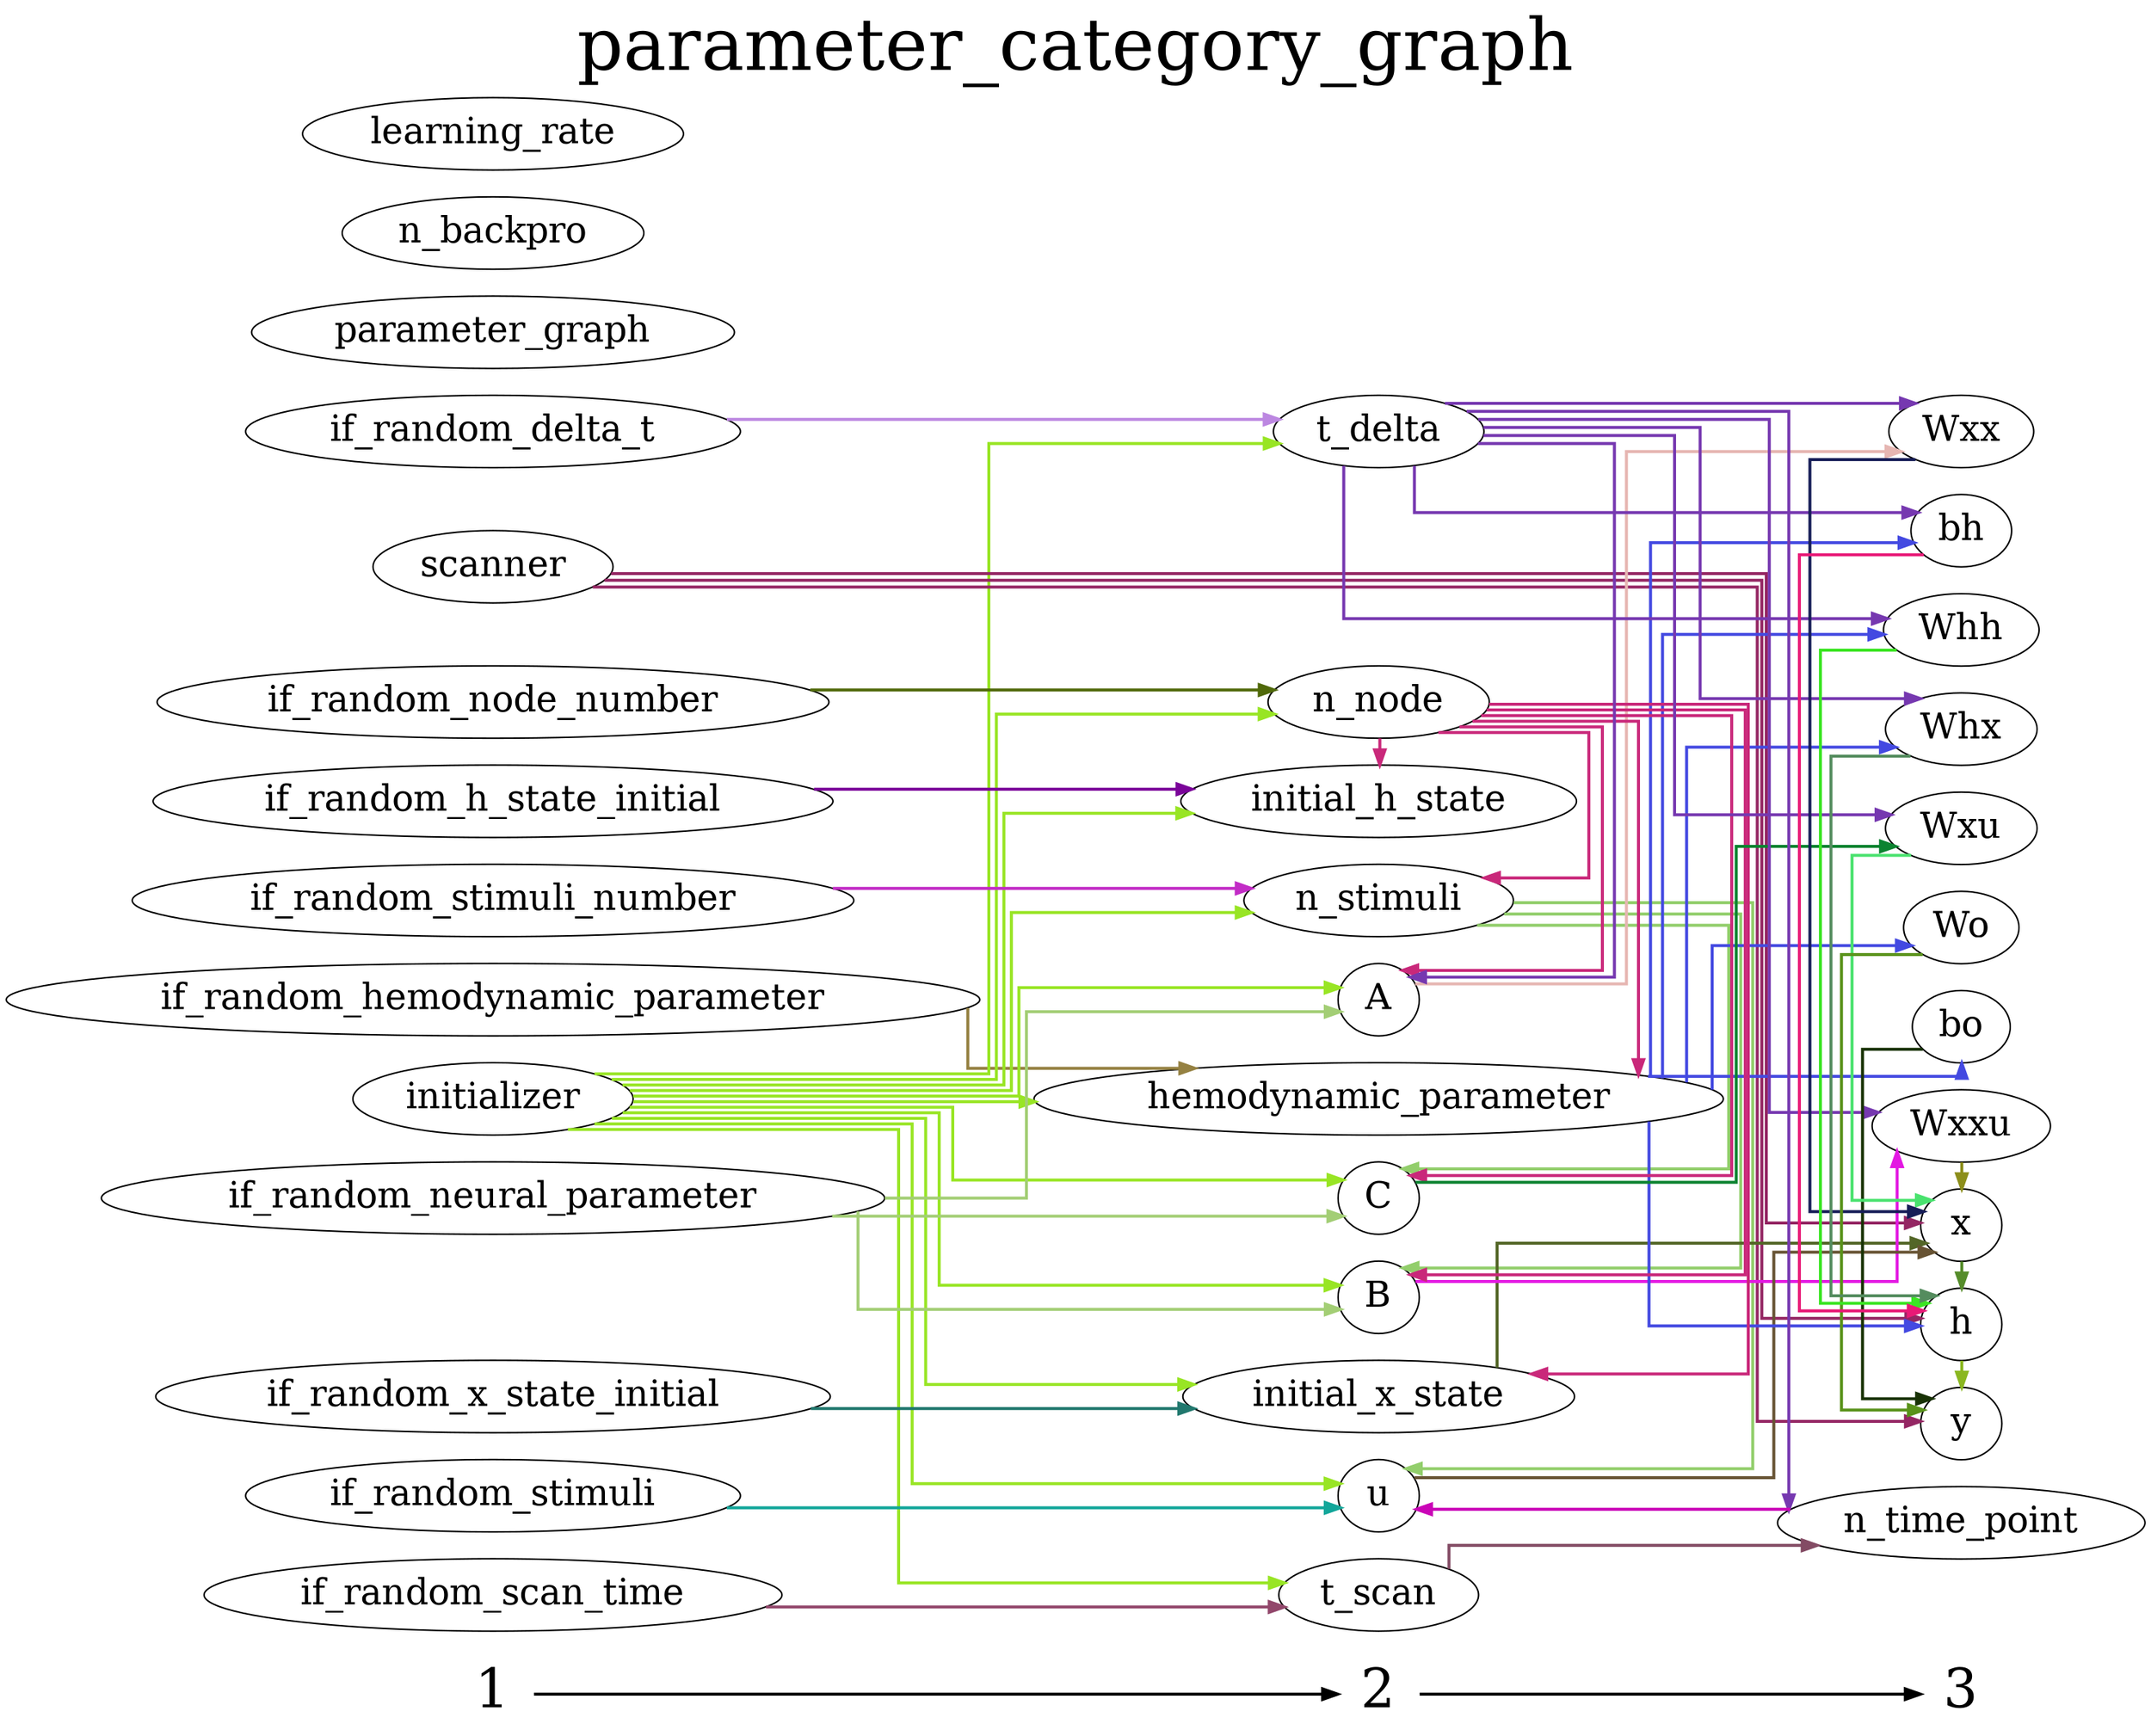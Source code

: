 digraph G {
          splines=ortho;
          fontsize = 48;
          rankdir = "LR";
          node[fontsize=24];
          edge[penwidth=2];
          {
          node [shape=plaintext fontsize=36];
          1 -> 
          2 -> 
          3
          }
          {rank = same;
          1;
          if_random_hemodynamic_parameter;
          initializer;
          scanner;
          if_random_stimuli_number;
          parameter_graph;
          if_random_h_state_initial;
          if_random_x_state_initial;
          if_random_neural_parameter;
          if_random_scan_time;
          if_random_node_number;
          if_random_delta_t;
          n_backpro;
          if_random_stimuli;
          learning_rate;
          }
          {rank = same;
          2;
          initial_h_state;
          t_scan;
          n_stimuli;
          initial_x_state;
          B;
          u;
          hemodynamic_parameter;
          A;
          n_node;
          C;
          t_delta;
          }
          {rank = same;
          3;
          y;
          bo;
          Wxu;
          Wxx;
          Wo;
          Wxxu;
          h;
          Whh;
          Whx;
          x;
          n_time_point;
          bh;
          }
          y ;
          initial_h_state ;
          if_random_hemodynamic_parameter -> hemodynamic_parameter [color="#958142"];
          bo -> y [color="#183205"];
          Wxu -> x [color="#49E26E"];
          Wxx -> x [color="#171E58"];
          initializer -> initial_x_state [color="#98E524"];
          initializer -> t_scan [color="#98E524"];
          initializer -> initial_h_state [color="#98E524"];
          initializer -> n_node [color="#98E524"];
          initializer -> n_stimuli [color="#98E524"];
          initializer -> B [color="#98E524"];
          initializer -> u [color="#98E524"];
          initializer -> hemodynamic_parameter [color="#98E524"];
          initializer -> A [color="#98E524"];
          initializer -> C [color="#98E524"];
          initializer -> t_delta [color="#98E524"];
          scanner -> y [color="#942663"];
          scanner -> h [color="#942663"];
          scanner -> x [color="#942663"];
          if_random_stimuli_number -> n_stimuli [color="#C22CC6"];
          Wo -> y [color="#59921A"];
          C -> Wxu [color="#0B8330"];
          n_stimuli -> B [color="#92CE6B"];
          n_stimuli -> u [color="#92CE6B"];
          n_stimuli -> C [color="#92CE6B"];
          initial_x_state -> x [color="#536627"];
          Whh -> h [color="#3BE523"];
          if_random_h_state_initial -> initial_h_state [color="#7A0399"];
          B -> Wxxu [color="#E318E2"];
          u -> x [color="#675333"];
          if_random_x_state_initial -> initial_x_state [color="#21786E"];
          parameter_graph ;
          if_random_neural_parameter -> B [color="#A3CE75"];
          if_random_neural_parameter -> A [color="#A3CE75"];
          if_random_neural_parameter -> C [color="#A3CE75"];
          Whx -> h [color="#548C5E"];
          h -> y [color="#8AB720"];
          if_random_node_number -> n_node [color="#50690A"];
          if_random_delta_t -> t_delta [color="#BC87E1"];
          n_node -> initial_x_state [color="#C9287A"];
          n_node -> initial_h_state [color="#C9287A"];
          n_node -> n_stimuli [color="#C9287A"];
          n_node -> B [color="#C9287A"];
          n_node -> hemodynamic_parameter [color="#C9287A"];
          n_node -> A [color="#C9287A"];
          n_node -> C [color="#C9287A"];
          learning_rate ;
          hemodynamic_parameter -> bo [color="#4349E1"];
          hemodynamic_parameter -> Whh [color="#4349E1"];
          hemodynamic_parameter -> h [color="#4349E1"];
          hemodynamic_parameter -> bh [color="#4349E1"];
          hemodynamic_parameter -> Wo [color="#4349E1"];
          hemodynamic_parameter -> Whx [color="#4349E1"];
          A -> Wxx [color="#E6B6B2"];
          if_random_scan_time -> t_scan [color="#92476B"];
          x -> h [color="#558C2A"];
          Wxxu -> x [color="#8C8E1B"];
          if_random_stimuli -> u [color="#12A69A"];
          n_time_point -> u [color="#CA05B7"];
          bh -> h [color="#E81976"];
          t_scan -> n_time_point [color="#834B64"];
          t_delta -> Wxu [color="#7638B0"];
          t_delta -> Whh [color="#7638B0"];
          t_delta -> Wxxu [color="#7638B0"];
          t_delta -> bh [color="#7638B0"];
          t_delta -> A [color="#7638B0"];
          t_delta -> Whx [color="#7638B0"];
          t_delta -> n_time_point [color="#7638B0"];
          t_delta -> Wxx [color="#7638B0"];
          n_backpro ;
          labelloc = "t";
          label = "parameter_category_graph";
}